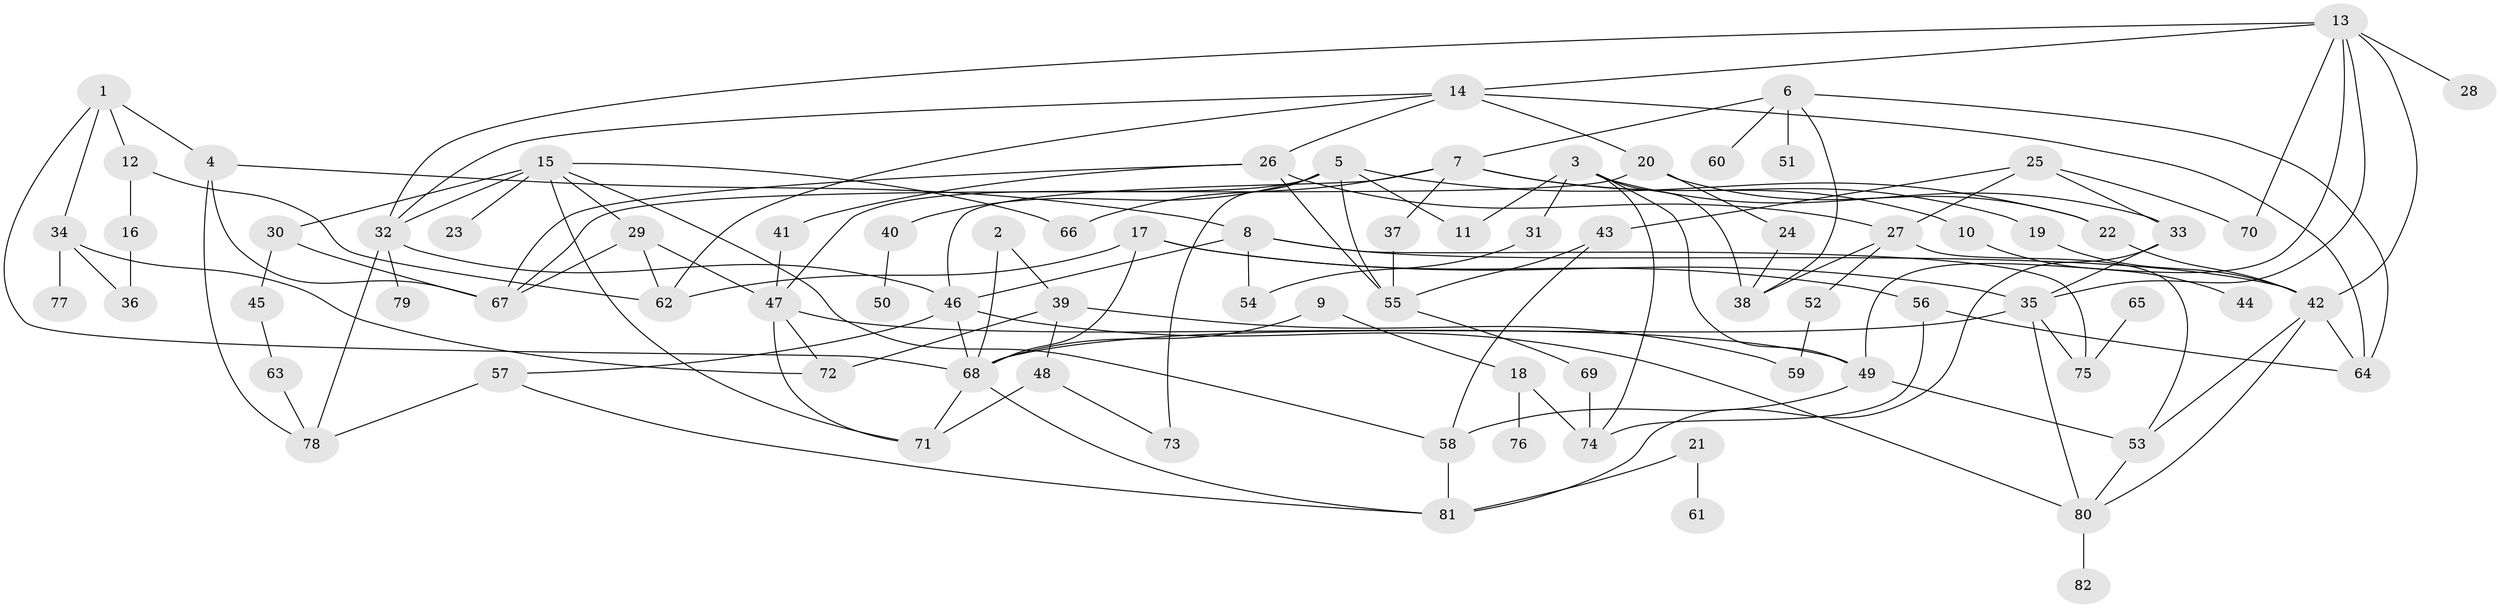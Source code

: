 // original degree distribution, {7: 0.044444444444444446, 9: 0.007407407407407408, 4: 0.1111111111111111, 2: 0.37037037037037035, 6: 0.05925925925925926, 5: 0.05185185185185185, 3: 0.17777777777777778, 1: 0.17777777777777778}
// Generated by graph-tools (version 1.1) at 2025/36/03/04/25 23:36:13]
// undirected, 82 vertices, 138 edges
graph export_dot {
  node [color=gray90,style=filled];
  1;
  2;
  3;
  4;
  5;
  6;
  7;
  8;
  9;
  10;
  11;
  12;
  13;
  14;
  15;
  16;
  17;
  18;
  19;
  20;
  21;
  22;
  23;
  24;
  25;
  26;
  27;
  28;
  29;
  30;
  31;
  32;
  33;
  34;
  35;
  36;
  37;
  38;
  39;
  40;
  41;
  42;
  43;
  44;
  45;
  46;
  47;
  48;
  49;
  50;
  51;
  52;
  53;
  54;
  55;
  56;
  57;
  58;
  59;
  60;
  61;
  62;
  63;
  64;
  65;
  66;
  67;
  68;
  69;
  70;
  71;
  72;
  73;
  74;
  75;
  76;
  77;
  78;
  79;
  80;
  81;
  82;
  1 -- 4 [weight=1.0];
  1 -- 12 [weight=1.0];
  1 -- 34 [weight=1.0];
  1 -- 68 [weight=1.0];
  2 -- 39 [weight=1.0];
  2 -- 68 [weight=1.0];
  3 -- 11 [weight=1.0];
  3 -- 31 [weight=1.0];
  3 -- 33 [weight=1.0];
  3 -- 38 [weight=1.0];
  3 -- 49 [weight=1.0];
  3 -- 74 [weight=1.0];
  4 -- 8 [weight=1.0];
  4 -- 67 [weight=1.0];
  4 -- 78 [weight=1.0];
  5 -- 11 [weight=1.0];
  5 -- 22 [weight=1.0];
  5 -- 40 [weight=1.0];
  5 -- 47 [weight=1.0];
  5 -- 55 [weight=1.0];
  5 -- 73 [weight=1.0];
  6 -- 7 [weight=1.0];
  6 -- 38 [weight=1.0];
  6 -- 51 [weight=1.0];
  6 -- 60 [weight=1.0];
  6 -- 64 [weight=1.0];
  7 -- 10 [weight=1.0];
  7 -- 19 [weight=1.0];
  7 -- 37 [weight=1.0];
  7 -- 46 [weight=1.0];
  7 -- 66 [weight=1.0];
  8 -- 42 [weight=1.0];
  8 -- 46 [weight=1.0];
  8 -- 54 [weight=1.0];
  8 -- 75 [weight=1.0];
  9 -- 18 [weight=1.0];
  9 -- 68 [weight=1.0];
  10 -- 44 [weight=1.0];
  12 -- 16 [weight=2.0];
  12 -- 62 [weight=1.0];
  13 -- 14 [weight=1.0];
  13 -- 28 [weight=1.0];
  13 -- 32 [weight=1.0];
  13 -- 35 [weight=1.0];
  13 -- 42 [weight=1.0];
  13 -- 49 [weight=1.0];
  13 -- 70 [weight=1.0];
  14 -- 20 [weight=1.0];
  14 -- 26 [weight=1.0];
  14 -- 32 [weight=1.0];
  14 -- 62 [weight=1.0];
  14 -- 64 [weight=1.0];
  15 -- 23 [weight=1.0];
  15 -- 29 [weight=1.0];
  15 -- 30 [weight=1.0];
  15 -- 32 [weight=1.0];
  15 -- 58 [weight=1.0];
  15 -- 66 [weight=1.0];
  15 -- 71 [weight=1.0];
  16 -- 36 [weight=1.0];
  17 -- 35 [weight=1.0];
  17 -- 56 [weight=1.0];
  17 -- 62 [weight=1.0];
  17 -- 68 [weight=1.0];
  18 -- 74 [weight=1.0];
  18 -- 76 [weight=1.0];
  19 -- 42 [weight=1.0];
  20 -- 22 [weight=1.0];
  20 -- 24 [weight=2.0];
  20 -- 67 [weight=2.0];
  21 -- 61 [weight=1.0];
  21 -- 81 [weight=1.0];
  22 -- 42 [weight=1.0];
  24 -- 38 [weight=1.0];
  25 -- 27 [weight=1.0];
  25 -- 33 [weight=1.0];
  25 -- 43 [weight=1.0];
  25 -- 70 [weight=1.0];
  26 -- 27 [weight=1.0];
  26 -- 41 [weight=1.0];
  26 -- 55 [weight=1.0];
  26 -- 67 [weight=1.0];
  27 -- 38 [weight=1.0];
  27 -- 52 [weight=1.0];
  27 -- 53 [weight=1.0];
  29 -- 47 [weight=1.0];
  29 -- 62 [weight=1.0];
  29 -- 67 [weight=1.0];
  30 -- 45 [weight=1.0];
  30 -- 67 [weight=1.0];
  31 -- 54 [weight=1.0];
  32 -- 46 [weight=1.0];
  32 -- 78 [weight=1.0];
  32 -- 79 [weight=2.0];
  33 -- 35 [weight=1.0];
  33 -- 81 [weight=1.0];
  34 -- 36 [weight=1.0];
  34 -- 72 [weight=1.0];
  34 -- 77 [weight=1.0];
  35 -- 68 [weight=1.0];
  35 -- 75 [weight=1.0];
  35 -- 80 [weight=1.0];
  37 -- 55 [weight=1.0];
  39 -- 48 [weight=1.0];
  39 -- 59 [weight=1.0];
  39 -- 72 [weight=1.0];
  40 -- 50 [weight=1.0];
  41 -- 47 [weight=1.0];
  42 -- 53 [weight=1.0];
  42 -- 64 [weight=1.0];
  42 -- 80 [weight=1.0];
  43 -- 55 [weight=1.0];
  43 -- 58 [weight=1.0];
  45 -- 63 [weight=1.0];
  46 -- 57 [weight=1.0];
  46 -- 68 [weight=1.0];
  46 -- 80 [weight=1.0];
  47 -- 49 [weight=1.0];
  47 -- 71 [weight=1.0];
  47 -- 72 [weight=1.0];
  48 -- 71 [weight=1.0];
  48 -- 73 [weight=1.0];
  49 -- 53 [weight=1.0];
  49 -- 58 [weight=1.0];
  52 -- 59 [weight=1.0];
  53 -- 80 [weight=1.0];
  55 -- 69 [weight=1.0];
  56 -- 64 [weight=1.0];
  56 -- 74 [weight=1.0];
  57 -- 78 [weight=1.0];
  57 -- 81 [weight=1.0];
  58 -- 81 [weight=1.0];
  63 -- 78 [weight=1.0];
  65 -- 75 [weight=1.0];
  68 -- 71 [weight=1.0];
  68 -- 81 [weight=1.0];
  69 -- 74 [weight=1.0];
  80 -- 82 [weight=1.0];
}
